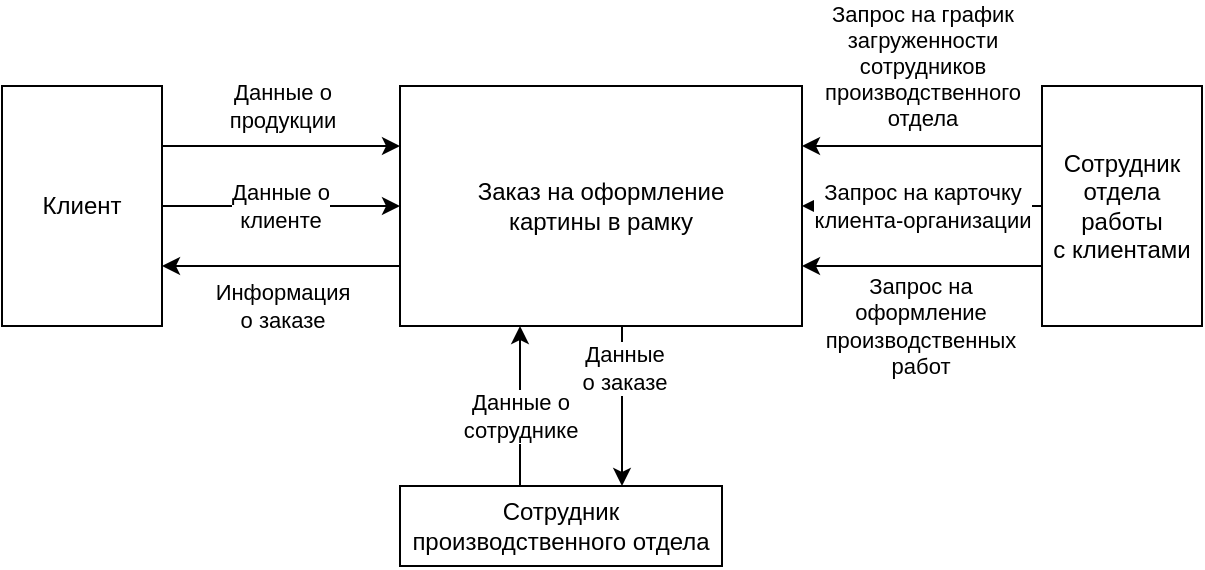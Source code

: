 <mxfile version="22.1.11" type="device" pages="4">
  <diagram name="А-0" id="ymnFnXXnqqvD3vRVkm3T">
    <mxGraphModel dx="1034" dy="559" grid="1" gridSize="10" guides="1" tooltips="1" connect="1" arrows="1" fold="1" page="1" pageScale="1" pageWidth="827" pageHeight="1169" math="0" shadow="0">
      <root>
        <mxCell id="0" />
        <mxCell id="1" parent="0" />
        <mxCell id="rGqU95FNBb-0d9dk9WWb-10" style="edgeStyle=orthogonalEdgeStyle;rounded=0;orthogonalLoop=1;jettySize=auto;html=1;exitX=0;exitY=0.75;exitDx=0;exitDy=0;" parent="1" source="rGqU95FNBb-0d9dk9WWb-1" target="rGqU95FNBb-0d9dk9WWb-4" edge="1">
          <mxGeometry relative="1" as="geometry">
            <Array as="points">
              <mxPoint x="240" y="250" />
              <mxPoint x="240" y="250" />
            </Array>
          </mxGeometry>
        </mxCell>
        <mxCell id="rGqU95FNBb-0d9dk9WWb-11" value="Информация&lt;br&gt;о заказе" style="edgeLabel;html=1;align=center;verticalAlign=middle;resizable=0;points=[];" parent="rGqU95FNBb-0d9dk9WWb-10" vertex="1" connectable="0">
          <mxGeometry x="0.059" relative="1" as="geometry">
            <mxPoint x="4" y="20" as="offset" />
          </mxGeometry>
        </mxCell>
        <mxCell id="BX0dTdbHGY2Guk57QvKm-6" style="edgeStyle=orthogonalEdgeStyle;rounded=0;orthogonalLoop=1;jettySize=auto;html=1;exitX=0.75;exitY=1;exitDx=0;exitDy=0;" parent="1" source="rGqU95FNBb-0d9dk9WWb-1" target="BX0dTdbHGY2Guk57QvKm-5" edge="1">
          <mxGeometry relative="1" as="geometry">
            <Array as="points">
              <mxPoint x="430" y="280" />
            </Array>
          </mxGeometry>
        </mxCell>
        <mxCell id="BX0dTdbHGY2Guk57QvKm-7" value="Данные&lt;div&gt;о заказе&lt;/div&gt;" style="edgeLabel;html=1;align=center;verticalAlign=middle;resizable=0;points=[];" parent="BX0dTdbHGY2Guk57QvKm-6" vertex="1" connectable="0">
          <mxGeometry y="1" relative="1" as="geometry">
            <mxPoint as="offset" />
          </mxGeometry>
        </mxCell>
        <mxCell id="rGqU95FNBb-0d9dk9WWb-1" value="Заказ на оформление &lt;br&gt;картины в рамку" style="html=1;dashed=0;whiteSpace=wrap;" parent="1" vertex="1">
          <mxGeometry x="319" y="160" width="201" height="120" as="geometry" />
        </mxCell>
        <mxCell id="rGqU95FNBb-0d9dk9WWb-6" style="edgeStyle=orthogonalEdgeStyle;rounded=0;orthogonalLoop=1;jettySize=auto;html=1;exitX=1;exitY=0.25;exitDx=0;exitDy=0;" parent="1" source="rGqU95FNBb-0d9dk9WWb-4" target="rGqU95FNBb-0d9dk9WWb-1" edge="1">
          <mxGeometry relative="1" as="geometry">
            <Array as="points">
              <mxPoint x="310" y="190" />
              <mxPoint x="310" y="190" />
            </Array>
          </mxGeometry>
        </mxCell>
        <mxCell id="rGqU95FNBb-0d9dk9WWb-7" value="Данные о &lt;br&gt;продукции" style="edgeLabel;html=1;align=center;verticalAlign=middle;resizable=0;points=[];" parent="rGqU95FNBb-0d9dk9WWb-6" vertex="1" connectable="0">
          <mxGeometry x="0.227" relative="1" as="geometry">
            <mxPoint x="-13" y="-20" as="offset" />
          </mxGeometry>
        </mxCell>
        <mxCell id="rGqU95FNBb-0d9dk9WWb-8" style="edgeStyle=orthogonalEdgeStyle;rounded=0;orthogonalLoop=1;jettySize=auto;html=1;exitX=1;exitY=0.5;exitDx=0;exitDy=0;" parent="1" source="rGqU95FNBb-0d9dk9WWb-4" target="rGqU95FNBb-0d9dk9WWb-1" edge="1">
          <mxGeometry relative="1" as="geometry" />
        </mxCell>
        <mxCell id="rGqU95FNBb-0d9dk9WWb-9" value="Данные о&lt;br&gt;клиенте" style="edgeLabel;html=1;align=center;verticalAlign=middle;resizable=0;points=[];" parent="rGqU95FNBb-0d9dk9WWb-8" vertex="1" connectable="0">
          <mxGeometry x="-0.008" y="-1" relative="1" as="geometry">
            <mxPoint y="-1" as="offset" />
          </mxGeometry>
        </mxCell>
        <mxCell id="rGqU95FNBb-0d9dk9WWb-4" value="Клиент" style="rounded=0;whiteSpace=wrap;html=1;" parent="1" vertex="1">
          <mxGeometry x="120" y="160" width="80" height="120" as="geometry" />
        </mxCell>
        <mxCell id="rGqU95FNBb-0d9dk9WWb-13" style="edgeStyle=orthogonalEdgeStyle;rounded=0;orthogonalLoop=1;jettySize=auto;html=1;exitX=0;exitY=0.25;exitDx=0;exitDy=0;" parent="1" source="rGqU95FNBb-0d9dk9WWb-5" target="rGqU95FNBb-0d9dk9WWb-1" edge="1">
          <mxGeometry relative="1" as="geometry">
            <Array as="points">
              <mxPoint x="560" y="190" />
              <mxPoint x="560" y="190" />
            </Array>
          </mxGeometry>
        </mxCell>
        <mxCell id="rGqU95FNBb-0d9dk9WWb-14" value="Запрос на график&lt;br&gt;загруженности&lt;br&gt;сотрудников&lt;br&gt;производственного&lt;br&gt;отдела" style="edgeLabel;html=1;align=center;verticalAlign=middle;resizable=0;points=[];" parent="rGqU95FNBb-0d9dk9WWb-13" vertex="1" connectable="0">
          <mxGeometry x="0.05" y="-3" relative="1" as="geometry">
            <mxPoint x="3" y="-37" as="offset" />
          </mxGeometry>
        </mxCell>
        <mxCell id="rGqU95FNBb-0d9dk9WWb-16" style="edgeStyle=orthogonalEdgeStyle;rounded=0;orthogonalLoop=1;jettySize=auto;html=1;exitX=0;exitY=0.5;exitDx=0;exitDy=0;" parent="1" source="rGqU95FNBb-0d9dk9WWb-5" target="rGqU95FNBb-0d9dk9WWb-1" edge="1">
          <mxGeometry relative="1" as="geometry" />
        </mxCell>
        <mxCell id="rGqU95FNBb-0d9dk9WWb-17" value="Запрос на карточку&lt;br&gt;клиента-организации" style="edgeLabel;html=1;align=center;verticalAlign=middle;resizable=0;points=[];" parent="rGqU95FNBb-0d9dk9WWb-16" vertex="1" connectable="0">
          <mxGeometry x="0.067" y="2" relative="1" as="geometry">
            <mxPoint x="4" y="-2" as="offset" />
          </mxGeometry>
        </mxCell>
        <mxCell id="rGqU95FNBb-0d9dk9WWb-18" style="edgeStyle=orthogonalEdgeStyle;rounded=0;orthogonalLoop=1;jettySize=auto;html=1;exitX=0;exitY=0.75;exitDx=0;exitDy=0;" parent="1" source="rGqU95FNBb-0d9dk9WWb-5" target="rGqU95FNBb-0d9dk9WWb-1" edge="1">
          <mxGeometry relative="1" as="geometry">
            <Array as="points">
              <mxPoint x="560" y="250" />
              <mxPoint x="560" y="250" />
            </Array>
          </mxGeometry>
        </mxCell>
        <mxCell id="rGqU95FNBb-0d9dk9WWb-19" value="Запрос на&lt;br&gt;оформление&lt;br&gt;производственных&lt;br&gt;работ" style="edgeLabel;html=1;align=center;verticalAlign=middle;resizable=0;points=[];" parent="rGqU95FNBb-0d9dk9WWb-18" vertex="1" connectable="0">
          <mxGeometry x="0.017" y="1" relative="1" as="geometry">
            <mxPoint y="29" as="offset" />
          </mxGeometry>
        </mxCell>
        <mxCell id="rGqU95FNBb-0d9dk9WWb-5" value="Сотрудник&lt;br&gt;отдела&lt;br&gt;работы&lt;br&gt;с клиентами" style="rounded=0;whiteSpace=wrap;html=1;" parent="1" vertex="1">
          <mxGeometry x="640" y="160" width="80" height="120" as="geometry" />
        </mxCell>
        <mxCell id="BX0dTdbHGY2Guk57QvKm-1" style="edgeStyle=orthogonalEdgeStyle;rounded=0;orthogonalLoop=1;jettySize=auto;html=1;" parent="1" source="BX0dTdbHGY2Guk57QvKm-5" target="rGqU95FNBb-0d9dk9WWb-1" edge="1">
          <mxGeometry relative="1" as="geometry">
            <mxPoint x="380" y="660" as="targetPoint" />
            <Array as="points">
              <mxPoint x="379" y="300" />
              <mxPoint x="379" y="300" />
            </Array>
          </mxGeometry>
        </mxCell>
        <mxCell id="BX0dTdbHGY2Guk57QvKm-2" value="Данные о&lt;div&gt;сотруднике&lt;/div&gt;" style="edgeLabel;html=1;align=center;verticalAlign=middle;resizable=0;points=[];" parent="BX0dTdbHGY2Guk57QvKm-1" vertex="1" connectable="0">
          <mxGeometry x="-0.083" relative="1" as="geometry">
            <mxPoint y="1" as="offset" />
          </mxGeometry>
        </mxCell>
        <mxCell id="BX0dTdbHGY2Guk57QvKm-5" value="Сотрудник производственного отдела" style="rounded=0;whiteSpace=wrap;html=1;" parent="1" vertex="1">
          <mxGeometry x="319" y="360" width="161" height="40" as="geometry" />
        </mxCell>
      </root>
    </mxGraphModel>
  </diagram>
  <diagram id="s_PT809ku_Hcr8rSD0Yw" name="А0">
    <mxGraphModel dx="1034" dy="559" grid="1" gridSize="10" guides="1" tooltips="1" connect="1" arrows="1" fold="1" page="1" pageScale="1" pageWidth="827" pageHeight="1169" math="0" shadow="0">
      <root>
        <mxCell id="0" />
        <mxCell id="1" parent="0" />
        <mxCell id="Z_Wa-bokdQaKqWC2IZil-1" style="edgeStyle=orthogonalEdgeStyle;rounded=0;orthogonalLoop=1;jettySize=auto;html=1;" parent="1" source="Z_Wa-bokdQaKqWC2IZil-16" target="Z_Wa-bokdQaKqWC2IZil-21" edge="1">
          <mxGeometry relative="1" as="geometry">
            <mxPoint x="50" y="560" as="targetPoint" />
            <Array as="points">
              <mxPoint x="540" y="450" />
              <mxPoint x="120" y="450" />
            </Array>
            <mxPoint x="169" y="560" as="sourcePoint" />
          </mxGeometry>
        </mxCell>
        <mxCell id="Z_Wa-bokdQaKqWC2IZil-2" value="Информация о заказе" style="edgeLabel;html=1;align=center;verticalAlign=middle;resizable=0;points=[];" parent="Z_Wa-bokdQaKqWC2IZil-1" vertex="1" connectable="0">
          <mxGeometry x="0.059" relative="1" as="geometry">
            <mxPoint x="103" y="-10" as="offset" />
          </mxGeometry>
        </mxCell>
        <mxCell id="Z_Wa-bokdQaKqWC2IZil-4" style="edgeStyle=orthogonalEdgeStyle;rounded=0;orthogonalLoop=1;jettySize=auto;html=1;" parent="1" source="Z_Wa-bokdQaKqWC2IZil-21" target="Z_Wa-bokdQaKqWC2IZil-14" edge="1">
          <mxGeometry relative="1" as="geometry">
            <mxPoint x="40" y="310" as="sourcePoint" />
            <Array as="points">
              <mxPoint x="140" y="260" />
            </Array>
            <mxPoint x="159" y="310" as="targetPoint" />
          </mxGeometry>
        </mxCell>
        <mxCell id="Z_Wa-bokdQaKqWC2IZil-5" value="Данные о &lt;br&gt;продукции" style="edgeLabel;html=1;align=center;verticalAlign=middle;resizable=0;points=[];" parent="Z_Wa-bokdQaKqWC2IZil-4" vertex="1" connectable="0">
          <mxGeometry x="0.227" relative="1" as="geometry">
            <mxPoint x="2" y="15" as="offset" />
          </mxGeometry>
        </mxCell>
        <mxCell id="Z_Wa-bokdQaKqWC2IZil-6" style="edgeStyle=orthogonalEdgeStyle;rounded=0;orthogonalLoop=1;jettySize=auto;html=1;" parent="1" source="Z_Wa-bokdQaKqWC2IZil-21" target="Z_Wa-bokdQaKqWC2IZil-15" edge="1">
          <mxGeometry relative="1" as="geometry">
            <mxPoint x="41" y="430" as="sourcePoint" />
            <mxPoint x="160" y="430" as="targetPoint" />
            <Array as="points">
              <mxPoint x="80" y="785" />
            </Array>
          </mxGeometry>
        </mxCell>
        <mxCell id="Z_Wa-bokdQaKqWC2IZil-7" value="Данные о&lt;br&gt;клиенте" style="edgeLabel;html=1;align=center;verticalAlign=middle;resizable=0;points=[];" parent="Z_Wa-bokdQaKqWC2IZil-6" vertex="1" connectable="0">
          <mxGeometry x="-0.008" y="-1" relative="1" as="geometry">
            <mxPoint x="1" y="-72" as="offset" />
          </mxGeometry>
        </mxCell>
        <mxCell id="Z_Wa-bokdQaKqWC2IZil-8" style="edgeStyle=orthogonalEdgeStyle;rounded=0;orthogonalLoop=1;jettySize=auto;html=1;" parent="1" source="Z_Wa-bokdQaKqWC2IZil-19" target="Z_Wa-bokdQaKqWC2IZil-14" edge="1">
          <mxGeometry relative="1" as="geometry">
            <mxPoint x="440" y="169.5" as="sourcePoint" />
            <Array as="points">
              <mxPoint x="690" y="250" />
            </Array>
            <mxPoint x="320" y="169.5" as="targetPoint" />
          </mxGeometry>
        </mxCell>
        <mxCell id="Z_Wa-bokdQaKqWC2IZil-9" value="Запрос на график&lt;br&gt;загруженности сотрудников&lt;br&gt;производственного отдела" style="edgeLabel;html=1;align=center;verticalAlign=middle;resizable=0;points=[];" parent="Z_Wa-bokdQaKqWC2IZil-8" vertex="1" connectable="0">
          <mxGeometry x="0.05" y="-3" relative="1" as="geometry">
            <mxPoint x="-6" y="-27" as="offset" />
          </mxGeometry>
        </mxCell>
        <mxCell id="Z_Wa-bokdQaKqWC2IZil-10" style="edgeStyle=orthogonalEdgeStyle;rounded=0;orthogonalLoop=1;jettySize=auto;html=1;" parent="1" source="Z_Wa-bokdQaKqWC2IZil-19" target="Z_Wa-bokdQaKqWC2IZil-15" edge="1">
          <mxGeometry relative="1" as="geometry">
            <mxPoint x="640" y="170" as="sourcePoint" />
            <mxPoint x="430" y="224.5" as="targetPoint" />
            <Array as="points">
              <mxPoint x="800" y="785" />
            </Array>
          </mxGeometry>
        </mxCell>
        <mxCell id="Z_Wa-bokdQaKqWC2IZil-11" value="Запрос на карточку&lt;br&gt;клиента-организации" style="edgeLabel;html=1;align=center;verticalAlign=middle;resizable=0;points=[];" parent="Z_Wa-bokdQaKqWC2IZil-10" vertex="1" connectable="0">
          <mxGeometry x="0.067" y="2" relative="1" as="geometry">
            <mxPoint x="-101" y="13" as="offset" />
          </mxGeometry>
        </mxCell>
        <mxCell id="Z_Wa-bokdQaKqWC2IZil-12" style="edgeStyle=orthogonalEdgeStyle;rounded=0;orthogonalLoop=1;jettySize=auto;html=1;" parent="1" source="Z_Wa-bokdQaKqWC2IZil-19" target="Z_Wa-bokdQaKqWC2IZil-16" edge="1">
          <mxGeometry relative="1" as="geometry">
            <mxPoint x="800" y="370" as="sourcePoint" />
            <Array as="points">
              <mxPoint x="780" y="420" />
              <mxPoint x="620" y="420" />
              <mxPoint x="620" y="520" />
            </Array>
            <mxPoint x="680" y="370" as="targetPoint" />
          </mxGeometry>
        </mxCell>
        <mxCell id="Z_Wa-bokdQaKqWC2IZil-13" value="Запрос на&lt;br&gt;оформление&lt;br&gt;производственных&lt;br&gt;работ" style="edgeLabel;html=1;align=center;verticalAlign=middle;resizable=0;points=[];" parent="Z_Wa-bokdQaKqWC2IZil-12" vertex="1" connectable="0">
          <mxGeometry x="0.017" y="1" relative="1" as="geometry">
            <mxPoint x="-36" y="-11" as="offset" />
          </mxGeometry>
        </mxCell>
        <mxCell id="Z_Wa-bokdQaKqWC2IZil-24" value="" style="edgeStyle=orthogonalEdgeStyle;rounded=0;orthogonalLoop=1;jettySize=auto;html=1;" parent="1" source="Z_Wa-bokdQaKqWC2IZil-14" target="Z_Wa-bokdQaKqWC2IZil-23" edge="1">
          <mxGeometry relative="1" as="geometry">
            <Array as="points">
              <mxPoint x="280" y="300" />
              <mxPoint x="280" y="300" />
            </Array>
          </mxGeometry>
        </mxCell>
        <mxCell id="Z_Wa-bokdQaKqWC2IZil-25" value="Данные о &lt;br&gt;заказе" style="edgeLabel;html=1;align=center;verticalAlign=middle;resizable=0;points=[];" parent="Z_Wa-bokdQaKqWC2IZil-24" vertex="1" connectable="0">
          <mxGeometry x="-0.091" relative="1" as="geometry">
            <mxPoint x="-30" y="14" as="offset" />
          </mxGeometry>
        </mxCell>
        <mxCell id="Z_Wa-bokdQaKqWC2IZil-47" style="edgeStyle=orthogonalEdgeStyle;rounded=0;orthogonalLoop=1;jettySize=auto;html=1;" parent="1" source="Z_Wa-bokdQaKqWC2IZil-19" target="Z_Wa-bokdQaKqWC2IZil-16" edge="1">
          <mxGeometry relative="1" as="geometry">
            <Array as="points">
              <mxPoint x="740" y="360" />
              <mxPoint x="560" y="360" />
            </Array>
          </mxGeometry>
        </mxCell>
        <mxCell id="Z_Wa-bokdQaKqWC2IZil-49" value="Данные о прикрепленном&lt;br&gt;сотруднике" style="edgeLabel;html=1;align=center;verticalAlign=middle;resizable=0;points=[];" parent="Z_Wa-bokdQaKqWC2IZil-47" vertex="1" connectable="0">
          <mxGeometry x="0.859" y="5" relative="1" as="geometry">
            <mxPoint x="-5" y="-104" as="offset" />
          </mxGeometry>
        </mxCell>
        <mxCell id="L7QyzTx2kZxJ5MRsRSbj-1" style="edgeStyle=orthogonalEdgeStyle;rounded=0;orthogonalLoop=1;jettySize=auto;html=1;exitX=1;exitY=0.75;exitDx=0;exitDy=0;" parent="1" source="Z_Wa-bokdQaKqWC2IZil-14" target="Z_Wa-bokdQaKqWC2IZil-19" edge="1">
          <mxGeometry relative="1" as="geometry">
            <Array as="points">
              <mxPoint x="710" y="268" />
            </Array>
          </mxGeometry>
        </mxCell>
        <mxCell id="L7QyzTx2kZxJ5MRsRSbj-2" value="Данные о заказе" style="edgeLabel;html=1;align=center;verticalAlign=middle;resizable=0;points=[];" parent="L7QyzTx2kZxJ5MRsRSbj-1" vertex="1" connectable="0">
          <mxGeometry x="-0.195" y="2" relative="1" as="geometry">
            <mxPoint y="1" as="offset" />
          </mxGeometry>
        </mxCell>
        <mxCell id="Z_Wa-bokdQaKqWC2IZil-14" value="&lt;span style=&quot;&quot;&gt;Работа с данными сотрудников&lt;/span&gt;" style="html=1;dashed=0;whiteSpace=wrap;fontColor=#000000;" parent="1" vertex="1">
          <mxGeometry x="250" y="230" width="100" height="50" as="geometry" />
        </mxCell>
        <mxCell id="Z_Wa-bokdQaKqWC2IZil-35" value="" style="edgeStyle=orthogonalEdgeStyle;rounded=0;orthogonalLoop=1;jettySize=auto;html=1;" parent="1" source="Z_Wa-bokdQaKqWC2IZil-15" target="Z_Wa-bokdQaKqWC2IZil-33" edge="1">
          <mxGeometry relative="1" as="geometry">
            <Array as="points">
              <mxPoint x="230" y="640" />
              <mxPoint x="230" y="640" />
            </Array>
          </mxGeometry>
        </mxCell>
        <mxCell id="Z_Wa-bokdQaKqWC2IZil-37" value="Запрос по&lt;br&gt;данным о &lt;br&gt;клиенте" style="edgeLabel;html=1;align=center;verticalAlign=middle;resizable=0;points=[];" parent="Z_Wa-bokdQaKqWC2IZil-35" vertex="1" connectable="0">
          <mxGeometry x="0.2" y="-7" relative="1" as="geometry">
            <mxPoint x="3" y="-6" as="offset" />
          </mxGeometry>
        </mxCell>
        <mxCell id="Z_Wa-bokdQaKqWC2IZil-48" style="edgeStyle=orthogonalEdgeStyle;rounded=0;orthogonalLoop=1;jettySize=auto;html=1;" parent="1" source="Z_Wa-bokdQaKqWC2IZil-33" target="Z_Wa-bokdQaKqWC2IZil-16" edge="1">
          <mxGeometry relative="1" as="geometry">
            <Array as="points">
              <mxPoint x="390" y="530" />
              <mxPoint x="390" y="530" />
            </Array>
          </mxGeometry>
        </mxCell>
        <mxCell id="Z_Wa-bokdQaKqWC2IZil-53" value="Данные о клиенте" style="edgeLabel;html=1;align=center;verticalAlign=middle;resizable=0;points=[];" parent="Z_Wa-bokdQaKqWC2IZil-48" vertex="1" connectable="0">
          <mxGeometry x="0.046" y="6" relative="1" as="geometry">
            <mxPoint x="-10" y="-4" as="offset" />
          </mxGeometry>
        </mxCell>
        <mxCell id="Z_Wa-bokdQaKqWC2IZil-15" value="&lt;span style=&quot;&quot;&gt;Работа с данными клиентов&lt;/span&gt;" style="html=1;dashed=0;whiteSpace=wrap;fontColor=#000000;" parent="1" vertex="1">
          <mxGeometry x="170" y="760" width="100" height="50" as="geometry" />
        </mxCell>
        <mxCell id="Z_Wa-bokdQaKqWC2IZil-43" value="" style="edgeStyle=orthogonalEdgeStyle;rounded=0;orthogonalLoop=1;jettySize=auto;html=1;" parent="1" source="Z_Wa-bokdQaKqWC2IZil-16" target="Z_Wa-bokdQaKqWC2IZil-41" edge="1">
          <mxGeometry relative="1" as="geometry">
            <Array as="points">
              <mxPoint x="560" y="640" />
              <mxPoint x="560" y="640" />
            </Array>
          </mxGeometry>
        </mxCell>
        <mxCell id="Z_Wa-bokdQaKqWC2IZil-45" value="Данные о заказе&lt;br&gt;и сотруднике" style="edgeLabel;html=1;align=center;verticalAlign=middle;resizable=0;points=[];" parent="Z_Wa-bokdQaKqWC2IZil-43" vertex="1" connectable="0">
          <mxGeometry x="-0.225" y="-6" relative="1" as="geometry">
            <mxPoint x="16" y="7" as="offset" />
          </mxGeometry>
        </mxCell>
        <mxCell id="Z_Wa-bokdQaKqWC2IZil-16" value="&lt;span style=&quot;&quot;&gt;Работа с заказами&lt;/span&gt;" style="html=1;dashed=0;whiteSpace=wrap;fontColor=#000000;" parent="1" vertex="1">
          <mxGeometry x="480" y="500" width="120" height="50" as="geometry" />
        </mxCell>
        <mxCell id="Z_Wa-bokdQaKqWC2IZil-19" value="Сотрудник&amp;nbsp;&lt;span style=&quot;&quot;&gt;отдела&lt;/span&gt;&lt;br style=&quot;border-color: var(--border-color); padding: 0px; margin: 0px;&quot;&gt;&lt;span style=&quot;&quot;&gt;работы с клиентами&lt;/span&gt;" style="html=1;dashed=0;whiteSpace=wrap;shape=mxgraph.dfd.externalEntity;verticalAlign=bottom;align=center;" parent="1" vertex="1">
          <mxGeometry x="670" y="140" width="140" height="80" as="geometry" />
        </mxCell>
        <mxCell id="Z_Wa-bokdQaKqWC2IZil-20" value="2" style="autosize=1;part=1;resizable=0;strokeColor=inherit;fillColor=inherit;gradientColor=inherit;" parent="Z_Wa-bokdQaKqWC2IZil-19" vertex="1">
          <mxGeometry width="30" height="30" relative="1" as="geometry">
            <mxPoint x="10" y="10" as="offset" />
          </mxGeometry>
        </mxCell>
        <mxCell id="Z_Wa-bokdQaKqWC2IZil-21" value="Клиент" style="html=1;dashed=0;whiteSpace=wrap;shape=mxgraph.dfd.externalEntity;verticalAlign=bottom;align=center;" parent="1" vertex="1">
          <mxGeometry x="50" y="140" width="100" height="60" as="geometry" />
        </mxCell>
        <mxCell id="Z_Wa-bokdQaKqWC2IZil-22" value="1" style="autosize=1;part=1;resizable=0;strokeColor=inherit;fillColor=inherit;gradientColor=inherit;" parent="Z_Wa-bokdQaKqWC2IZil-21" vertex="1">
          <mxGeometry width="30" height="30" relative="1" as="geometry">
            <mxPoint x="10" y="10" as="offset" />
          </mxGeometry>
        </mxCell>
        <mxCell id="Z_Wa-bokdQaKqWC2IZil-26" style="edgeStyle=orthogonalEdgeStyle;rounded=0;orthogonalLoop=1;jettySize=auto;html=1;" parent="1" source="Z_Wa-bokdQaKqWC2IZil-23" target="Z_Wa-bokdQaKqWC2IZil-14" edge="1">
          <mxGeometry relative="1" as="geometry">
            <Array as="points">
              <mxPoint x="310" y="290" />
              <mxPoint x="310" y="290" />
            </Array>
          </mxGeometry>
        </mxCell>
        <mxCell id="Z_Wa-bokdQaKqWC2IZil-27" value="Свободные&lt;br&gt;сотрудники" style="edgeLabel;html=1;align=center;verticalAlign=middle;resizable=0;points=[];" parent="Z_Wa-bokdQaKqWC2IZil-26" vertex="1" connectable="0">
          <mxGeometry x="-0.376" y="1" relative="1" as="geometry">
            <mxPoint x="41" y="-9" as="offset" />
          </mxGeometry>
        </mxCell>
        <mxCell id="Z_Wa-bokdQaKqWC2IZil-31" value="" style="group" parent="1" vertex="1" connectable="0">
          <mxGeometry x="200" y="340" width="160" height="50" as="geometry" />
        </mxCell>
        <mxCell id="Z_Wa-bokdQaKqWC2IZil-23" value="График&amp;nbsp;&lt;span style=&quot;font-size: 11px; text-align: center; background-color: rgb(255, 255, 255);&quot;&gt;загруженности сотрудников&lt;/span&gt;" style="html=1;dashed=0;whiteSpace=wrap;shape=mxgraph.dfd.dataStoreID;align=left;spacingLeft=37;points=[[0,0],[0.5,0],[1,0],[0,0.5],[1,0.5],[0,1],[0.5,1],[1,1]];" parent="Z_Wa-bokdQaKqWC2IZil-31" vertex="1">
          <mxGeometry width="160" height="50" as="geometry" />
        </mxCell>
        <mxCell id="Z_Wa-bokdQaKqWC2IZil-28" value="&lt;span style=&quot;color: rgb(0, 0, 0); font-family: Helvetica; font-size: 12px; font-style: normal; font-variant-ligatures: normal; font-variant-caps: normal; font-weight: 400; letter-spacing: normal; orphans: 2; text-align: center; text-indent: 0px; text-transform: none; widows: 2; word-spacing: 0px; -webkit-text-stroke-width: 0px; background-color: rgb(251, 251, 251); text-decoration-thickness: initial; text-decoration-style: initial; text-decoration-color: initial; float: none; display: inline !important;&quot;&gt;1&lt;/span&gt;" style="text;whiteSpace=wrap;html=1;" parent="Z_Wa-bokdQaKqWC2IZil-31" vertex="1">
          <mxGeometry x="10" y="10" width="10" height="30" as="geometry" />
        </mxCell>
        <mxCell id="Z_Wa-bokdQaKqWC2IZil-32" value="" style="group" parent="1" vertex="1" connectable="0">
          <mxGeometry x="130" y="510" width="160" height="50" as="geometry" />
        </mxCell>
        <mxCell id="Z_Wa-bokdQaKqWC2IZil-33" value="База клиентов" style="html=1;dashed=0;whiteSpace=wrap;shape=mxgraph.dfd.dataStoreID;align=left;spacingLeft=37;points=[[0,0],[0.5,0],[1,0],[0,0.5],[1,0.5],[0,1],[0.5,1],[1,1]];" parent="Z_Wa-bokdQaKqWC2IZil-32" vertex="1">
          <mxGeometry width="160" height="50" as="geometry" />
        </mxCell>
        <mxCell id="Z_Wa-bokdQaKqWC2IZil-34" value="&lt;span style=&quot;color: rgb(0, 0, 0); font-family: Helvetica; font-size: 12px; font-style: normal; font-variant-ligatures: normal; font-variant-caps: normal; font-weight: 400; letter-spacing: normal; orphans: 2; text-align: center; text-indent: 0px; text-transform: none; widows: 2; word-spacing: 0px; -webkit-text-stroke-width: 0px; background-color: rgb(251, 251, 251); text-decoration-thickness: initial; text-decoration-style: initial; text-decoration-color: initial; float: none; display: inline !important;&quot;&gt;2&lt;/span&gt;" style="text;whiteSpace=wrap;html=1;" parent="Z_Wa-bokdQaKqWC2IZil-32" vertex="1">
          <mxGeometry x="10" y="10" width="10" height="30" as="geometry" />
        </mxCell>
        <mxCell id="Z_Wa-bokdQaKqWC2IZil-36" style="edgeStyle=orthogonalEdgeStyle;rounded=0;orthogonalLoop=1;jettySize=auto;html=1;" parent="1" source="Z_Wa-bokdQaKqWC2IZil-33" target="Z_Wa-bokdQaKqWC2IZil-15" edge="1">
          <mxGeometry relative="1" as="geometry">
            <Array as="points">
              <mxPoint x="190" y="620" />
              <mxPoint x="190" y="620" />
            </Array>
          </mxGeometry>
        </mxCell>
        <mxCell id="Z_Wa-bokdQaKqWC2IZil-38" value="Данные об&lt;br&gt;истории&lt;br&gt;заказов" style="edgeLabel;html=1;align=center;verticalAlign=middle;resizable=0;points=[];" parent="Z_Wa-bokdQaKqWC2IZil-36" vertex="1" connectable="0">
          <mxGeometry x="0.456" y="3" relative="1" as="geometry">
            <mxPoint x="-13" y="-6" as="offset" />
          </mxGeometry>
        </mxCell>
        <mxCell id="Z_Wa-bokdQaKqWC2IZil-40" value="" style="group" parent="1" vertex="1" connectable="0">
          <mxGeometry x="414" y="690" width="160" height="50" as="geometry" />
        </mxCell>
        <mxCell id="Z_Wa-bokdQaKqWC2IZil-41" value="База заказов" style="html=1;dashed=0;whiteSpace=wrap;shape=mxgraph.dfd.dataStoreID;align=left;spacingLeft=37;points=[[0,0],[0.5,0],[1,0],[0,0.5],[1,0.5],[0,1],[0.5,1],[1,1]];" parent="Z_Wa-bokdQaKqWC2IZil-40" vertex="1">
          <mxGeometry width="160" height="50" as="geometry" />
        </mxCell>
        <mxCell id="Z_Wa-bokdQaKqWC2IZil-42" value="&lt;span style=&quot;color: rgb(0, 0, 0); font-family: Helvetica; font-size: 12px; font-style: normal; font-variant-ligatures: normal; font-variant-caps: normal; font-weight: 400; letter-spacing: normal; orphans: 2; text-align: center; text-indent: 0px; text-transform: none; widows: 2; word-spacing: 0px; -webkit-text-stroke-width: 0px; background-color: rgb(251, 251, 251); text-decoration-thickness: initial; text-decoration-style: initial; text-decoration-color: initial; float: none; display: inline !important;&quot;&gt;3&lt;/span&gt;" style="text;whiteSpace=wrap;html=1;" parent="Z_Wa-bokdQaKqWC2IZil-40" vertex="1">
          <mxGeometry x="10" y="10" width="10" height="30" as="geometry" />
        </mxCell>
        <mxCell id="Z_Wa-bokdQaKqWC2IZil-44" style="edgeStyle=orthogonalEdgeStyle;rounded=0;orthogonalLoop=1;jettySize=auto;html=1;" parent="1" source="Z_Wa-bokdQaKqWC2IZil-41" target="Z_Wa-bokdQaKqWC2IZil-16" edge="1">
          <mxGeometry relative="1" as="geometry">
            <Array as="points">
              <mxPoint x="490" y="650" />
              <mxPoint x="490" y="650" />
            </Array>
          </mxGeometry>
        </mxCell>
        <mxCell id="Z_Wa-bokdQaKqWC2IZil-46" value="Данные о&lt;br&gt;&amp;nbsp;прикреплении" style="edgeLabel;html=1;align=center;verticalAlign=middle;resizable=0;points=[];" parent="Z_Wa-bokdQaKqWC2IZil-44" vertex="1" connectable="0">
          <mxGeometry x="0.386" y="-3" relative="1" as="geometry">
            <mxPoint x="-23" y="27" as="offset" />
          </mxGeometry>
        </mxCell>
        <mxCell id="50HqZqYVCGo_BCClpfGO-1" style="edgeStyle=orthogonalEdgeStyle;rounded=0;orthogonalLoop=1;jettySize=auto;html=1;" parent="1" source="50HqZqYVCGo_BCClpfGO-3" target="Z_Wa-bokdQaKqWC2IZil-14" edge="1">
          <mxGeometry relative="1" as="geometry">
            <mxPoint x="490" y="90" as="targetPoint" />
            <Array as="points">
              <mxPoint x="310" y="210" />
              <mxPoint x="310" y="210" />
            </Array>
          </mxGeometry>
        </mxCell>
        <mxCell id="50HqZqYVCGo_BCClpfGO-2" value="Данные о&lt;div&gt;сотруднике&lt;/div&gt;" style="edgeLabel;html=1;align=center;verticalAlign=middle;resizable=0;points=[];" parent="50HqZqYVCGo_BCClpfGO-1" vertex="1" connectable="0">
          <mxGeometry x="-0.083" relative="1" as="geometry">
            <mxPoint y="1" as="offset" />
          </mxGeometry>
        </mxCell>
        <mxCell id="50HqZqYVCGo_BCClpfGO-3" value="Сотрудник производственного отдела" style="html=1;dashed=0;whiteSpace=wrap;shape=mxgraph.dfd.externalEntity;verticalAlign=bottom;align=center;" parent="1" vertex="1">
          <mxGeometry x="250" y="90" width="140" height="80" as="geometry" />
        </mxCell>
        <mxCell id="50HqZqYVCGo_BCClpfGO-4" value="3" style="autosize=1;part=1;resizable=0;strokeColor=inherit;fillColor=inherit;gradientColor=inherit;" parent="50HqZqYVCGo_BCClpfGO-3" vertex="1">
          <mxGeometry width="30" height="30" relative="1" as="geometry">
            <mxPoint x="10" y="10" as="offset" />
          </mxGeometry>
        </mxCell>
      </root>
    </mxGraphModel>
  </diagram>
  <diagram id="4ZauiT3RYoNI7ppZhRtZ" name="Работа с данными сотрудников">
    <mxGraphModel dx="1034" dy="559" grid="1" gridSize="10" guides="1" tooltips="1" connect="1" arrows="1" fold="1" page="1" pageScale="1" pageWidth="827" pageHeight="1169" math="0" shadow="0">
      <root>
        <mxCell id="0" />
        <mxCell id="1" parent="0" />
        <mxCell id="XIwknV6TrdLO1aGCn1_M-3" style="edgeStyle=orthogonalEdgeStyle;rounded=0;orthogonalLoop=1;jettySize=auto;html=1;" parent="1" source="XIwknV6TrdLO1aGCn1_M-22" target="9mAvyRp7xdL457s9IVjv-4" edge="1">
          <mxGeometry relative="1" as="geometry">
            <mxPoint x="140" y="310" as="sourcePoint" />
            <Array as="points">
              <mxPoint x="240" y="250" />
            </Array>
            <mxPoint x="350" y="260" as="targetPoint" />
          </mxGeometry>
        </mxCell>
        <mxCell id="XIwknV6TrdLO1aGCn1_M-4" value="Данные о &lt;br&gt;продукции" style="edgeLabel;html=1;align=center;verticalAlign=middle;resizable=0;points=[];" parent="XIwknV6TrdLO1aGCn1_M-3" vertex="1" connectable="0">
          <mxGeometry x="0.227" relative="1" as="geometry">
            <mxPoint x="2" y="15" as="offset" />
          </mxGeometry>
        </mxCell>
        <mxCell id="XIwknV6TrdLO1aGCn1_M-7" style="edgeStyle=orthogonalEdgeStyle;rounded=0;orthogonalLoop=1;jettySize=auto;html=1;" parent="1" source="XIwknV6TrdLO1aGCn1_M-20" target="EftxRouIACdlCIkV6A-f-1" edge="1">
          <mxGeometry relative="1" as="geometry">
            <mxPoint x="540" y="169.5" as="sourcePoint" />
            <Array as="points">
              <mxPoint x="160" y="470" />
            </Array>
            <mxPoint x="790" y="360" as="targetPoint" />
          </mxGeometry>
        </mxCell>
        <mxCell id="XIwknV6TrdLO1aGCn1_M-8" value="Запрос на график&lt;br&gt;загруженности сотрудников&lt;br&gt;производственного отдела" style="edgeLabel;html=1;align=center;verticalAlign=middle;resizable=0;points=[];" parent="XIwknV6TrdLO1aGCn1_M-7" vertex="1" connectable="0">
          <mxGeometry x="0.05" y="-3" relative="1" as="geometry">
            <mxPoint x="26" y="-43" as="offset" />
          </mxGeometry>
        </mxCell>
        <mxCell id="XIwknV6TrdLO1aGCn1_M-11" value="" style="edgeStyle=orthogonalEdgeStyle;rounded=0;orthogonalLoop=1;jettySize=auto;html=1;" parent="1" source="9mAvyRp7xdL457s9IVjv-4" target="XIwknV6TrdLO1aGCn1_M-27" edge="1">
          <mxGeometry relative="1" as="geometry">
            <Array as="points">
              <mxPoint x="590" y="410" />
              <mxPoint x="550" y="410" />
            </Array>
            <mxPoint x="490" y="410" as="sourcePoint" />
          </mxGeometry>
        </mxCell>
        <mxCell id="XIwknV6TrdLO1aGCn1_M-12" value="Данные о &lt;br&gt;заказе" style="edgeLabel;html=1;align=center;verticalAlign=middle;resizable=0;points=[];" parent="XIwknV6TrdLO1aGCn1_M-11" vertex="1" connectable="0">
          <mxGeometry x="-0.091" relative="1" as="geometry">
            <mxPoint y="-20" as="offset" />
          </mxGeometry>
        </mxCell>
        <mxCell id="XIwknV6TrdLO1aGCn1_M-20" value="Сотрудник&amp;nbsp;&lt;span style=&quot;&quot;&gt;отдела&lt;/span&gt;&lt;br style=&quot;border-color: var(--border-color); padding: 0px; margin: 0px;&quot;&gt;&lt;span style=&quot;&quot;&gt;работы с клиентами&lt;/span&gt;" style="html=1;dashed=0;whiteSpace=wrap;shape=mxgraph.dfd.externalEntity;verticalAlign=bottom;align=center;" parent="1" vertex="1">
          <mxGeometry x="130" y="300" width="140" height="80" as="geometry" />
        </mxCell>
        <mxCell id="XIwknV6TrdLO1aGCn1_M-21" value="2" style="autosize=1;part=1;resizable=0;strokeColor=inherit;fillColor=inherit;gradientColor=inherit;" parent="XIwknV6TrdLO1aGCn1_M-20" vertex="1">
          <mxGeometry width="30" height="30" relative="1" as="geometry">
            <mxPoint x="10" y="10" as="offset" />
          </mxGeometry>
        </mxCell>
        <mxCell id="XIwknV6TrdLO1aGCn1_M-22" value="Клиент" style="html=1;dashed=0;whiteSpace=wrap;shape=mxgraph.dfd.externalEntity;verticalAlign=bottom;align=center;" parent="1" vertex="1">
          <mxGeometry x="150" y="140" width="100" height="60" as="geometry" />
        </mxCell>
        <mxCell id="XIwknV6TrdLO1aGCn1_M-23" value="1" style="autosize=1;part=1;resizable=0;strokeColor=inherit;fillColor=inherit;gradientColor=inherit;" parent="XIwknV6TrdLO1aGCn1_M-22" vertex="1">
          <mxGeometry width="30" height="30" relative="1" as="geometry">
            <mxPoint x="10" y="10" as="offset" />
          </mxGeometry>
        </mxCell>
        <mxCell id="XIwknV6TrdLO1aGCn1_M-24" style="edgeStyle=orthogonalEdgeStyle;rounded=0;orthogonalLoop=1;jettySize=auto;html=1;" parent="1" source="XIwknV6TrdLO1aGCn1_M-27" target="9mAvyRp7xdL457s9IVjv-4" edge="1">
          <mxGeometry relative="1" as="geometry">
            <Array as="points">
              <mxPoint x="520" y="270" />
            </Array>
            <mxPoint x="590" y="290" as="targetPoint" />
          </mxGeometry>
        </mxCell>
        <mxCell id="XIwknV6TrdLO1aGCn1_M-25" value="Свободные&lt;br&gt;сотрудники" style="edgeLabel;html=1;align=center;verticalAlign=middle;resizable=0;points=[];" parent="XIwknV6TrdLO1aGCn1_M-24" vertex="1" connectable="0">
          <mxGeometry x="-0.376" y="1" relative="1" as="geometry">
            <mxPoint x="1" y="-51" as="offset" />
          </mxGeometry>
        </mxCell>
        <mxCell id="XIwknV6TrdLO1aGCn1_M-26" value="" style="group" parent="1" vertex="1" connectable="0">
          <mxGeometry x="410" y="460" width="160" height="50" as="geometry" />
        </mxCell>
        <mxCell id="XIwknV6TrdLO1aGCn1_M-27" value="График&amp;nbsp;&lt;span style=&quot;font-size: 11px; text-align: center; background-color: rgb(255, 255, 255);&quot;&gt;загруженности сотрудников&lt;/span&gt;" style="html=1;dashed=0;whiteSpace=wrap;shape=mxgraph.dfd.dataStoreID;align=left;spacingLeft=37;points=[[0,0],[0.5,0],[1,0],[0,0.5],[1,0.5],[0,1],[0.5,1],[1,1]];" parent="XIwknV6TrdLO1aGCn1_M-26" vertex="1">
          <mxGeometry width="160" height="50" as="geometry" />
        </mxCell>
        <mxCell id="XIwknV6TrdLO1aGCn1_M-28" value="&lt;span style=&quot;color: rgb(0, 0, 0); font-family: Helvetica; font-size: 12px; font-style: normal; font-variant-ligatures: normal; font-variant-caps: normal; font-weight: 400; letter-spacing: normal; orphans: 2; text-align: center; text-indent: 0px; text-transform: none; widows: 2; word-spacing: 0px; -webkit-text-stroke-width: 0px; background-color: rgb(251, 251, 251); text-decoration-thickness: initial; text-decoration-style: initial; text-decoration-color: initial; float: none; display: inline !important;&quot;&gt;1&lt;/span&gt;" style="text;whiteSpace=wrap;html=1;" parent="XIwknV6TrdLO1aGCn1_M-26" vertex="1">
          <mxGeometry x="10" y="10" width="10" height="30" as="geometry" />
        </mxCell>
        <mxCell id="9mAvyRp7xdL457s9IVjv-1" style="edgeStyle=orthogonalEdgeStyle;rounded=0;orthogonalLoop=1;jettySize=auto;html=1;exitX=0.5;exitY=1;exitDx=0;exitDy=0;" parent="1" source="EftxRouIACdlCIkV6A-f-1" target="XIwknV6TrdLO1aGCn1_M-27" edge="1">
          <mxGeometry relative="1" as="geometry">
            <Array as="points">
              <mxPoint x="290" y="580" />
              <mxPoint x="480" y="580" />
            </Array>
          </mxGeometry>
        </mxCell>
        <mxCell id="9mAvyRp7xdL457s9IVjv-2" value="Text" style="edgeLabel;html=1;align=center;verticalAlign=middle;resizable=0;points=[];" parent="9mAvyRp7xdL457s9IVjv-1" vertex="1" connectable="0">
          <mxGeometry y="1" relative="1" as="geometry">
            <mxPoint as="offset" />
          </mxGeometry>
        </mxCell>
        <mxCell id="9mAvyRp7xdL457s9IVjv-3" value="Поиск свободных сотрудников&lt;br&gt;производственного отдела" style="edgeLabel;html=1;align=center;verticalAlign=middle;resizable=0;points=[];" parent="9mAvyRp7xdL457s9IVjv-1" vertex="1" connectable="0">
          <mxGeometry x="-0.017" y="-1" relative="1" as="geometry">
            <mxPoint as="offset" />
          </mxGeometry>
        </mxCell>
        <mxCell id="EftxRouIACdlCIkV6A-f-1" value="Поиск свободных сотрудников" style="rounded=0;whiteSpace=wrap;html=1;" parent="1" vertex="1">
          <mxGeometry x="230" y="450" width="120" height="40" as="geometry" />
        </mxCell>
        <mxCell id="AcuUi70bMf7DhbnitGp5-1" style="edgeStyle=orthogonalEdgeStyle;rounded=0;orthogonalLoop=1;jettySize=auto;html=1;exitX=0.75;exitY=1;exitDx=0;exitDy=0;" parent="1" source="9mAvyRp7xdL457s9IVjv-4" target="TqMYec4uHPMNU-qokKJ9-1" edge="1">
          <mxGeometry relative="1" as="geometry">
            <Array as="points">
              <mxPoint x="640" y="700" />
            </Array>
          </mxGeometry>
        </mxCell>
        <mxCell id="AcuUi70bMf7DhbnitGp5-2" value="Данные&lt;div&gt;о заказе&lt;/div&gt;" style="edgeLabel;html=1;align=center;verticalAlign=middle;resizable=0;points=[];" parent="AcuUi70bMf7DhbnitGp5-1" vertex="1" connectable="0">
          <mxGeometry x="-0.531" relative="1" as="geometry">
            <mxPoint as="offset" />
          </mxGeometry>
        </mxCell>
        <mxCell id="9mAvyRp7xdL457s9IVjv-4" value="Прикрепление к заказу" style="rounded=0;whiteSpace=wrap;html=1;" parent="1" vertex="1">
          <mxGeometry x="550" y="240" width="120" height="40" as="geometry" />
        </mxCell>
        <mxCell id="TqMYec4uHPMNU-qokKJ9-5" style="edgeStyle=orthogonalEdgeStyle;rounded=0;orthogonalLoop=1;jettySize=auto;html=1;exitX=1;exitY=0.5;exitDx=0;exitDy=0;" parent="1" source="pmBV-aoNzpIdMos89v8--4" target="XIwknV6TrdLO1aGCn1_M-27" edge="1">
          <mxGeometry relative="1" as="geometry">
            <Array as="points">
              <mxPoint x="520" y="660" />
            </Array>
          </mxGeometry>
        </mxCell>
        <mxCell id="TqMYec4uHPMNU-qokKJ9-6" value="Данные о&lt;div&gt;сотруднике&lt;/div&gt;" style="edgeLabel;html=1;align=center;verticalAlign=middle;resizable=0;points=[];" parent="TqMYec4uHPMNU-qokKJ9-5" vertex="1" connectable="0">
          <mxGeometry x="-0.09" y="3" relative="1" as="geometry">
            <mxPoint x="3" y="-18" as="offset" />
          </mxGeometry>
        </mxCell>
        <mxCell id="pmBV-aoNzpIdMos89v8--4" value="Учет данных сотрудника" style="rounded=0;whiteSpace=wrap;html=1;" parent="1" vertex="1">
          <mxGeometry x="380" y="640" width="120" height="40" as="geometry" />
        </mxCell>
        <mxCell id="TqMYec4uHPMNU-qokKJ9-3" style="edgeStyle=orthogonalEdgeStyle;rounded=0;orthogonalLoop=1;jettySize=auto;html=1;exitX=0;exitY=0;exitDx=140;exitDy=27.5;exitPerimeter=0;" parent="1" source="TqMYec4uHPMNU-qokKJ9-1" target="pmBV-aoNzpIdMos89v8--4" edge="1">
          <mxGeometry relative="1" as="geometry" />
        </mxCell>
        <mxCell id="TqMYec4uHPMNU-qokKJ9-4" value="Данные о&lt;div&gt;сотруднике&lt;/div&gt;" style="edgeLabel;html=1;align=center;verticalAlign=middle;resizable=0;points=[];" parent="TqMYec4uHPMNU-qokKJ9-3" vertex="1" connectable="0">
          <mxGeometry x="-0.083" relative="1" as="geometry">
            <mxPoint y="1" as="offset" />
          </mxGeometry>
        </mxCell>
        <mxCell id="TqMYec4uHPMNU-qokKJ9-1" value="Сотрудник производственного отдела" style="html=1;dashed=0;whiteSpace=wrap;shape=mxgraph.dfd.externalEntity;verticalAlign=bottom;align=center;" parent="1" vertex="1">
          <mxGeometry x="140" y="630" width="140" height="80" as="geometry" />
        </mxCell>
        <mxCell id="TqMYec4uHPMNU-qokKJ9-2" value="3" style="autosize=1;part=1;resizable=0;strokeColor=inherit;fillColor=inherit;gradientColor=inherit;" parent="TqMYec4uHPMNU-qokKJ9-1" vertex="1">
          <mxGeometry width="30" height="30" relative="1" as="geometry">
            <mxPoint x="10" y="10" as="offset" />
          </mxGeometry>
        </mxCell>
      </root>
    </mxGraphModel>
  </diagram>
  <diagram id="dVGvSTmtHwXA0-61mqdZ" name="Работа с заказами">
    <mxGraphModel dx="1034" dy="559" grid="1" gridSize="10" guides="1" tooltips="1" connect="1" arrows="1" fold="1" page="1" pageScale="1" pageWidth="827" pageHeight="1169" math="0" shadow="0">
      <root>
        <mxCell id="0" />
        <mxCell id="1" parent="0" />
        <mxCell id="LXNkS0Xfpcvy2t2h4Onb-1" style="edgeStyle=orthogonalEdgeStyle;rounded=0;orthogonalLoop=1;jettySize=auto;html=1;" parent="1" source="lBDgyhcMqOr7kpXWMO1p-4" target="LXNkS0Xfpcvy2t2h4Onb-28" edge="1">
          <mxGeometry relative="1" as="geometry">
            <mxPoint x="50" y="560" as="targetPoint" />
            <Array as="points">
              <mxPoint x="90" y="430" />
              <mxPoint x="90" y="430" />
            </Array>
            <mxPoint x="240" y="520" as="sourcePoint" />
          </mxGeometry>
        </mxCell>
        <mxCell id="LXNkS0Xfpcvy2t2h4Onb-2" value="Информация&lt;div&gt;о заказе&lt;/div&gt;" style="edgeLabel;html=1;align=center;verticalAlign=middle;resizable=0;points=[];" parent="LXNkS0Xfpcvy2t2h4Onb-1" vertex="1" connectable="0">
          <mxGeometry x="0.059" relative="1" as="geometry">
            <mxPoint x="-10" y="-49" as="offset" />
          </mxGeometry>
        </mxCell>
        <mxCell id="LXNkS0Xfpcvy2t2h4Onb-5" style="edgeStyle=orthogonalEdgeStyle;rounded=0;orthogonalLoop=1;jettySize=auto;html=1;" parent="1" source="LXNkS0Xfpcvy2t2h4Onb-28" target="gVWmCiEaO5BsmQjUGwNH-1" edge="1">
          <mxGeometry relative="1" as="geometry">
            <mxPoint x="41" y="430" as="sourcePoint" />
            <mxPoint x="170" y="510" as="targetPoint" />
            <Array as="points">
              <mxPoint x="120" y="380" />
            </Array>
          </mxGeometry>
        </mxCell>
        <mxCell id="yH-jfgb4Bi3QY-U1UH0f-1" value="Данные о&lt;div&gt;клиенте&lt;/div&gt;" style="edgeLabel;html=1;align=center;verticalAlign=middle;resizable=0;points=[];" parent="LXNkS0Xfpcvy2t2h4Onb-5" vertex="1" connectable="0">
          <mxGeometry x="0.049" relative="1" as="geometry">
            <mxPoint x="-20" y="-40" as="offset" />
          </mxGeometry>
        </mxCell>
        <mxCell id="LXNkS0Xfpcvy2t2h4Onb-11" style="edgeStyle=orthogonalEdgeStyle;rounded=0;orthogonalLoop=1;jettySize=auto;html=1;" parent="1" source="LXNkS0Xfpcvy2t2h4Onb-26" target="gVWmCiEaO5BsmQjUGwNH-1" edge="1">
          <mxGeometry relative="1" as="geometry">
            <mxPoint x="800" y="370" as="sourcePoint" />
            <Array as="points">
              <mxPoint x="310" y="260" />
              <mxPoint x="440" y="260" />
            </Array>
            <mxPoint x="360" y="380" as="targetPoint" />
          </mxGeometry>
        </mxCell>
        <mxCell id="LXNkS0Xfpcvy2t2h4Onb-12" value="Запрос на&lt;br&gt;оформление&lt;br&gt;производственных&lt;br&gt;работ" style="edgeLabel;html=1;align=center;verticalAlign=middle;resizable=0;points=[];" parent="LXNkS0Xfpcvy2t2h4Onb-11" vertex="1" connectable="0">
          <mxGeometry x="0.017" y="1" relative="1" as="geometry">
            <mxPoint x="-37" y="1" as="offset" />
          </mxGeometry>
        </mxCell>
        <mxCell id="LXNkS0Xfpcvy2t2h4Onb-15" style="edgeStyle=orthogonalEdgeStyle;rounded=0;orthogonalLoop=1;jettySize=auto;html=1;" parent="1" source="MX62gwSxlaz-Rc6ORGg5-1" target="gVWmCiEaO5BsmQjUGwNH-1" edge="1">
          <mxGeometry relative="1" as="geometry">
            <Array as="points">
              <mxPoint x="500" y="180" />
              <mxPoint x="500" y="380" />
            </Array>
            <mxPoint x="740" y="320" as="sourcePoint" />
          </mxGeometry>
        </mxCell>
        <mxCell id="LXNkS0Xfpcvy2t2h4Onb-16" value="Данные о&lt;br&gt;прикрепленном&lt;div&gt;сотруднике&lt;/div&gt;" style="edgeLabel;html=1;align=center;verticalAlign=middle;resizable=0;points=[];" parent="LXNkS0Xfpcvy2t2h4Onb-15" vertex="1" connectable="0">
          <mxGeometry x="0.859" y="5" relative="1" as="geometry">
            <mxPoint x="16" y="-95" as="offset" />
          </mxGeometry>
        </mxCell>
        <mxCell id="LXNkS0Xfpcvy2t2h4Onb-26" value="Сотрудник&amp;nbsp;&lt;span style=&quot;&quot;&gt;отдела&lt;/span&gt;&lt;br style=&quot;border-color: var(--border-color); padding: 0px; margin: 0px;&quot;&gt;&lt;span style=&quot;&quot;&gt;работы с клиентами&lt;/span&gt;" style="html=1;dashed=0;whiteSpace=wrap;shape=mxgraph.dfd.externalEntity;verticalAlign=bottom;align=center;" parent="1" vertex="1">
          <mxGeometry x="240" y="140" width="140" height="80" as="geometry" />
        </mxCell>
        <mxCell id="LXNkS0Xfpcvy2t2h4Onb-27" value="2" style="autosize=1;part=1;resizable=0;strokeColor=inherit;fillColor=inherit;gradientColor=inherit;" parent="LXNkS0Xfpcvy2t2h4Onb-26" vertex="1">
          <mxGeometry width="30" height="30" relative="1" as="geometry">
            <mxPoint x="10" y="10" as="offset" />
          </mxGeometry>
        </mxCell>
        <mxCell id="tBQNJdpM6ns4SZNzjUgC-11" style="edgeStyle=orthogonalEdgeStyle;rounded=0;orthogonalLoop=1;jettySize=auto;html=1;exitX=0;exitY=0;exitDx=77.5;exitDy=60;exitPerimeter=0;entryX=0;entryY=0.5;entryDx=0;entryDy=0;" parent="1" source="LXNkS0Xfpcvy2t2h4Onb-28" target="tBQNJdpM6ns4SZNzjUgC-10" edge="1">
          <mxGeometry relative="1" as="geometry">
            <Array as="points">
              <mxPoint x="120" y="200" />
              <mxPoint x="120" y="460" />
            </Array>
          </mxGeometry>
        </mxCell>
        <mxCell id="LXNkS0Xfpcvy2t2h4Onb-28" value="Клиент" style="html=1;dashed=0;whiteSpace=wrap;shape=mxgraph.dfd.externalEntity;verticalAlign=bottom;align=center;" parent="1" vertex="1">
          <mxGeometry x="50" y="140" width="100" height="60" as="geometry" />
        </mxCell>
        <mxCell id="LXNkS0Xfpcvy2t2h4Onb-29" value="1" style="autosize=1;part=1;resizable=0;strokeColor=inherit;fillColor=inherit;gradientColor=inherit;" parent="LXNkS0Xfpcvy2t2h4Onb-28" vertex="1">
          <mxGeometry width="30" height="30" relative="1" as="geometry">
            <mxPoint x="10" y="10" as="offset" />
          </mxGeometry>
        </mxCell>
        <mxCell id="LXNkS0Xfpcvy2t2h4Onb-40" value="" style="group" parent="1" vertex="1" connectable="0">
          <mxGeometry x="630" y="420" width="160" height="50" as="geometry" />
        </mxCell>
        <mxCell id="LXNkS0Xfpcvy2t2h4Onb-41" value="База заказов" style="html=1;dashed=0;whiteSpace=wrap;shape=mxgraph.dfd.dataStoreID;align=left;spacingLeft=37;points=[[0,0],[0.5,0],[1,0],[0,0.5],[1,0.5],[0,1],[0.5,1],[1,1]];" parent="LXNkS0Xfpcvy2t2h4Onb-40" vertex="1">
          <mxGeometry width="160" height="50" as="geometry" />
        </mxCell>
        <mxCell id="LXNkS0Xfpcvy2t2h4Onb-42" value="&lt;span style=&quot;color: rgb(0, 0, 0); font-family: Helvetica; font-size: 12px; font-style: normal; font-variant-ligatures: normal; font-variant-caps: normal; font-weight: 400; letter-spacing: normal; orphans: 2; text-align: center; text-indent: 0px; text-transform: none; widows: 2; word-spacing: 0px; -webkit-text-stroke-width: 0px; background-color: rgb(251, 251, 251); text-decoration-thickness: initial; text-decoration-style: initial; text-decoration-color: initial; float: none; display: inline !important;&quot;&gt;3&lt;/span&gt;" style="text;whiteSpace=wrap;html=1;" parent="LXNkS0Xfpcvy2t2h4Onb-40" vertex="1">
          <mxGeometry x="10" y="10" width="10" height="30" as="geometry" />
        </mxCell>
        <mxCell id="LXNkS0Xfpcvy2t2h4Onb-43" style="edgeStyle=orthogonalEdgeStyle;rounded=0;orthogonalLoop=1;jettySize=auto;html=1;" parent="1" source="LXNkS0Xfpcvy2t2h4Onb-41" target="gVWmCiEaO5BsmQjUGwNH-1" edge="1">
          <mxGeometry relative="1" as="geometry">
            <Array as="points">
              <mxPoint x="430" y="460" />
            </Array>
            <mxPoint x="490" y="550" as="targetPoint" />
          </mxGeometry>
        </mxCell>
        <mxCell id="LXNkS0Xfpcvy2t2h4Onb-44" value="Данные о&lt;br&gt;&amp;nbsp;прикреплении&lt;div&gt;(Закреплен ли&lt;/div&gt;&lt;div&gt;сотрудник за&amp;nbsp;&lt;/div&gt;&lt;div&gt;другими заказами?)&lt;/div&gt;" style="edgeLabel;html=1;align=center;verticalAlign=middle;resizable=0;points=[];" parent="LXNkS0Xfpcvy2t2h4Onb-43" vertex="1" connectable="0">
          <mxGeometry x="0.386" y="-3" relative="1" as="geometry">
            <mxPoint x="91" y="3" as="offset" />
          </mxGeometry>
        </mxCell>
        <mxCell id="tBQNJdpM6ns4SZNzjUgC-2" style="edgeStyle=orthogonalEdgeStyle;rounded=0;orthogonalLoop=1;jettySize=auto;html=1;exitX=0;exitY=0;exitDx=75;exitDy=80;exitPerimeter=0;" parent="1" source="MX62gwSxlaz-Rc6ORGg5-1" target="tBQNJdpM6ns4SZNzjUgC-1" edge="1">
          <mxGeometry relative="1" as="geometry">
            <Array as="points">
              <mxPoint x="660" y="220" />
            </Array>
          </mxGeometry>
        </mxCell>
        <mxCell id="tBQNJdpM6ns4SZNzjUgC-3" value="Данные о&lt;div&gt;состоянии заказа&lt;/div&gt;" style="edgeLabel;html=1;align=center;verticalAlign=middle;resizable=0;points=[];" parent="tBQNJdpM6ns4SZNzjUgC-2" vertex="1" connectable="0">
          <mxGeometry x="-0.13" y="-2" relative="1" as="geometry">
            <mxPoint x="2" y="8" as="offset" />
          </mxGeometry>
        </mxCell>
        <mxCell id="MX62gwSxlaz-Rc6ORGg5-1" value="Сотрудник производственного отдела" style="html=1;dashed=0;whiteSpace=wrap;shape=mxgraph.dfd.externalEntity;verticalAlign=bottom;align=center;" parent="1" vertex="1">
          <mxGeometry x="600" y="140" width="140" height="80" as="geometry" />
        </mxCell>
        <mxCell id="MX62gwSxlaz-Rc6ORGg5-2" value="3" style="autosize=1;part=1;resizable=0;strokeColor=inherit;fillColor=inherit;gradientColor=inherit;" parent="MX62gwSxlaz-Rc6ORGg5-1" vertex="1">
          <mxGeometry width="30" height="30" relative="1" as="geometry">
            <mxPoint x="10" y="10" as="offset" />
          </mxGeometry>
        </mxCell>
        <mxCell id="lBDgyhcMqOr7kpXWMO1p-2" style="edgeStyle=orthogonalEdgeStyle;rounded=0;orthogonalLoop=1;jettySize=auto;html=1;" parent="1" source="gVWmCiEaO5BsmQjUGwNH-1" target="LXNkS0Xfpcvy2t2h4Onb-41" edge="1">
          <mxGeometry relative="1" as="geometry">
            <Array as="points">
              <mxPoint x="400" y="530" />
              <mxPoint x="710" y="530" />
            </Array>
            <mxPoint x="455" y="520" as="targetPoint" />
          </mxGeometry>
        </mxCell>
        <mxCell id="lBDgyhcMqOr7kpXWMO1p-3" value="Данные о заказе&lt;br&gt;и сотруднике" style="edgeLabel;html=1;align=center;verticalAlign=middle;resizable=0;points=[];" parent="lBDgyhcMqOr7kpXWMO1p-2" vertex="1" connectable="0">
          <mxGeometry x="-0.571" y="1" relative="1" as="geometry">
            <mxPoint x="129" y="23" as="offset" />
          </mxGeometry>
        </mxCell>
        <mxCell id="lBDgyhcMqOr7kpXWMO1p-5" style="edgeStyle=orthogonalEdgeStyle;rounded=0;orthogonalLoop=1;jettySize=auto;html=1;" parent="1" source="LXNkS0Xfpcvy2t2h4Onb-41" target="lBDgyhcMqOr7kpXWMO1p-4" edge="1">
          <mxGeometry relative="1" as="geometry">
            <Array as="points">
              <mxPoint x="780" y="600" />
              <mxPoint x="240" y="600" />
              <mxPoint x="240" y="520" />
            </Array>
          </mxGeometry>
        </mxCell>
        <mxCell id="lBDgyhcMqOr7kpXWMO1p-6" value="Информация о заказе" style="edgeLabel;html=1;align=center;verticalAlign=middle;resizable=0;points=[];" parent="lBDgyhcMqOr7kpXWMO1p-5" vertex="1" connectable="0">
          <mxGeometry x="0.22" y="4" relative="1" as="geometry">
            <mxPoint x="47" y="-4" as="offset" />
          </mxGeometry>
        </mxCell>
        <mxCell id="gVWmCiEaO5BsmQjUGwNH-1" value="Создание заказа" style="rounded=0;whiteSpace=wrap;html=1;" parent="1" vertex="1">
          <mxGeometry x="340" y="360" width="120" height="40" as="geometry" />
        </mxCell>
        <mxCell id="lBDgyhcMqOr7kpXWMO1p-4" value="Информирование клиента о состоянии заказа" style="rounded=0;whiteSpace=wrap;html=1;" parent="1" vertex="1">
          <mxGeometry x="30" y="500" width="120" height="40" as="geometry" />
        </mxCell>
        <mxCell id="tBQNJdpM6ns4SZNzjUgC-8" style="edgeStyle=orthogonalEdgeStyle;rounded=0;orthogonalLoop=1;jettySize=auto;html=1;" parent="1" source="tBQNJdpM6ns4SZNzjUgC-1" target="LXNkS0Xfpcvy2t2h4Onb-41" edge="1">
          <mxGeometry relative="1" as="geometry">
            <Array as="points">
              <mxPoint x="730" y="310" />
            </Array>
          </mxGeometry>
        </mxCell>
        <mxCell id="tBQNJdpM6ns4SZNzjUgC-9" value="Данные&amp;nbsp;&lt;div&gt;о статусе&lt;/div&gt;" style="edgeLabel;html=1;align=center;verticalAlign=middle;resizable=0;points=[];" parent="tBQNJdpM6ns4SZNzjUgC-8" vertex="1" connectable="0">
          <mxGeometry x="0.11" y="1" relative="1" as="geometry">
            <mxPoint x="9" as="offset" />
          </mxGeometry>
        </mxCell>
        <mxCell id="tBQNJdpM6ns4SZNzjUgC-1" value="&lt;font&gt;Работа со статусом заказа&lt;/font&gt;" style="rounded=0;whiteSpace=wrap;html=1;fontColor=#000000;" parent="1" vertex="1">
          <mxGeometry x="600" y="290" width="120" height="40" as="geometry" />
        </mxCell>
        <mxCell id="tBQNJdpM6ns4SZNzjUgC-4" style="edgeStyle=orthogonalEdgeStyle;rounded=0;orthogonalLoop=1;jettySize=auto;html=1;" parent="1" source="LXNkS0Xfpcvy2t2h4Onb-41" target="tBQNJdpM6ns4SZNzjUgC-1" edge="1">
          <mxGeometry relative="1" as="geometry">
            <Array as="points">
              <mxPoint x="680" y="350" />
              <mxPoint x="680" y="350" />
            </Array>
          </mxGeometry>
        </mxCell>
        <mxCell id="tBQNJdpM6ns4SZNzjUgC-7" value="Данные&lt;div&gt;о заказе&lt;/div&gt;" style="edgeLabel;html=1;align=center;verticalAlign=middle;resizable=0;points=[];" parent="tBQNJdpM6ns4SZNzjUgC-4" vertex="1" connectable="0">
          <mxGeometry x="-0.029" y="1" relative="1" as="geometry">
            <mxPoint x="-9" y="-7" as="offset" />
          </mxGeometry>
        </mxCell>
        <mxCell id="tBQNJdpM6ns4SZNzjUgC-12" style="edgeStyle=orthogonalEdgeStyle;rounded=0;orthogonalLoop=1;jettySize=auto;html=1;exitX=1;exitY=0.5;exitDx=0;exitDy=0;" parent="1" source="tBQNJdpM6ns4SZNzjUgC-10" target="LXNkS0Xfpcvy2t2h4Onb-41" edge="1">
          <mxGeometry relative="1" as="geometry">
            <Array as="points">
              <mxPoint x="320" y="460" />
              <mxPoint x="320" y="560" />
              <mxPoint x="740" y="560" />
            </Array>
          </mxGeometry>
        </mxCell>
        <mxCell id="tBQNJdpM6ns4SZNzjUgC-14" value="Данные о клиенте" style="edgeLabel;html=1;align=center;verticalAlign=middle;resizable=0;points=[];" parent="tBQNJdpM6ns4SZNzjUgC-12" vertex="1" connectable="0">
          <mxGeometry x="-0.341" relative="1" as="geometry">
            <mxPoint x="39" as="offset" />
          </mxGeometry>
        </mxCell>
        <mxCell id="tBQNJdpM6ns4SZNzjUgC-10" value="&lt;font&gt;Просмотр данных заказа&lt;/font&gt;" style="rounded=0;whiteSpace=wrap;html=1;fontColor=#000000;" parent="1" vertex="1">
          <mxGeometry x="170" y="440" width="120" height="40" as="geometry" />
        </mxCell>
      </root>
    </mxGraphModel>
  </diagram>
</mxfile>
